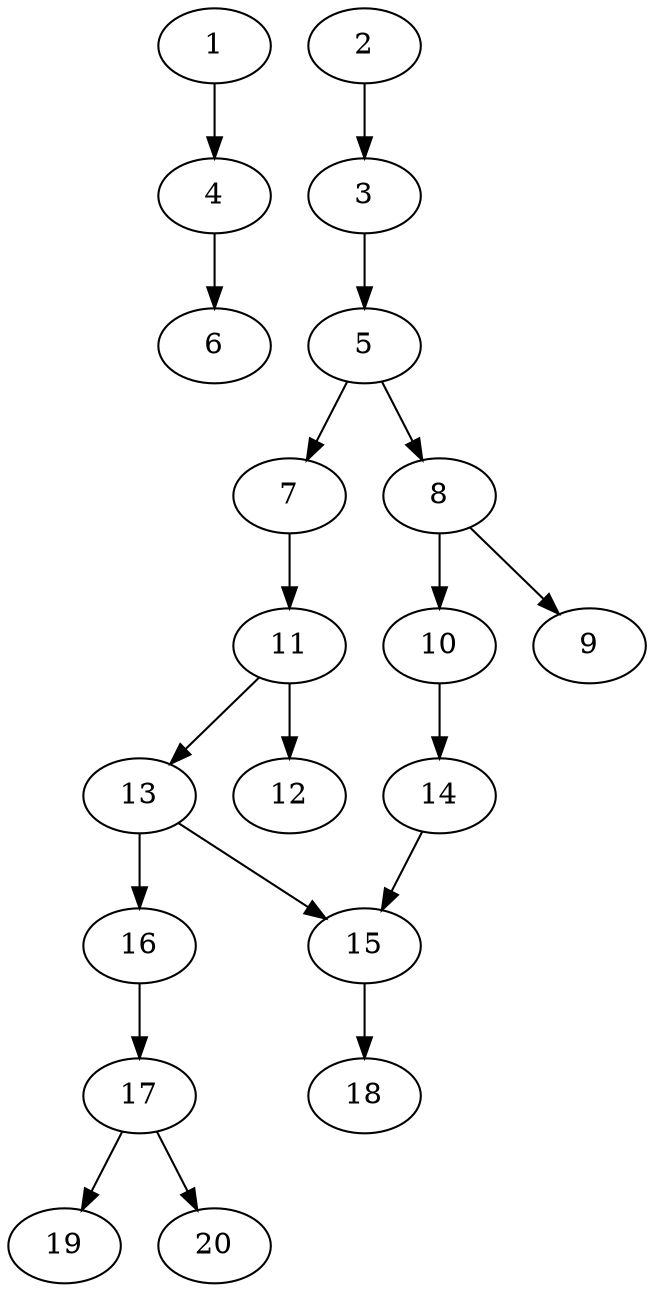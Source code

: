 // DAG automatically generated by daggen at Sat Jul 27 15:35:20 2019
// ./daggen --dot -n 20 --ccr 0.5 --fat 0.4 --regular 0.5 --density 0.5 --mindata 5242880 --maxdata 52428800 
digraph G {
  1 [size="93599744", alpha="0.15", expect_size="46799872"] 
  1 -> 4 [size ="46799872"]
  2 [size="83558400", alpha="0.13", expect_size="41779200"] 
  2 -> 3 [size ="41779200"]
  3 [size="99637248", alpha="0.17", expect_size="49818624"] 
  3 -> 5 [size ="49818624"]
  4 [size="100974592", alpha="0.00", expect_size="50487296"] 
  4 -> 6 [size ="50487296"]
  5 [size="67753984", alpha="0.08", expect_size="33876992"] 
  5 -> 7 [size ="33876992"]
  5 -> 8 [size ="33876992"]
  6 [size="34211840", alpha="0.11", expect_size="17105920"] 
  7 [size="72488960", alpha="0.14", expect_size="36244480"] 
  7 -> 11 [size ="36244480"]
  8 [size="48986112", alpha="0.04", expect_size="24493056"] 
  8 -> 9 [size ="24493056"]
  8 -> 10 [size ="24493056"]
  9 [size="77582336", alpha="0.19", expect_size="38791168"] 
  10 [size="56498176", alpha="0.08", expect_size="28249088"] 
  10 -> 14 [size ="28249088"]
  11 [size="13705216", alpha="0.08", expect_size="6852608"] 
  11 -> 12 [size ="6852608"]
  11 -> 13 [size ="6852608"]
  12 [size="85669888", alpha="0.09", expect_size="42834944"] 
  13 [size="54972416", alpha="0.01", expect_size="27486208"] 
  13 -> 15 [size ="27486208"]
  13 -> 16 [size ="27486208"]
  14 [size="40101888", alpha="0.16", expect_size="20050944"] 
  14 -> 15 [size ="20050944"]
  15 [size="42160128", alpha="0.15", expect_size="21080064"] 
  15 -> 18 [size ="21080064"]
  16 [size="80723968", alpha="0.01", expect_size="40361984"] 
  16 -> 17 [size ="40361984"]
  17 [size="36925440", alpha="0.16", expect_size="18462720"] 
  17 -> 19 [size ="18462720"]
  17 -> 20 [size ="18462720"]
  18 [size="103596032", alpha="0.15", expect_size="51798016"] 
  19 [size="25950208", alpha="0.18", expect_size="12975104"] 
  20 [size="21393408", alpha="0.08", expect_size="10696704"] 
}
